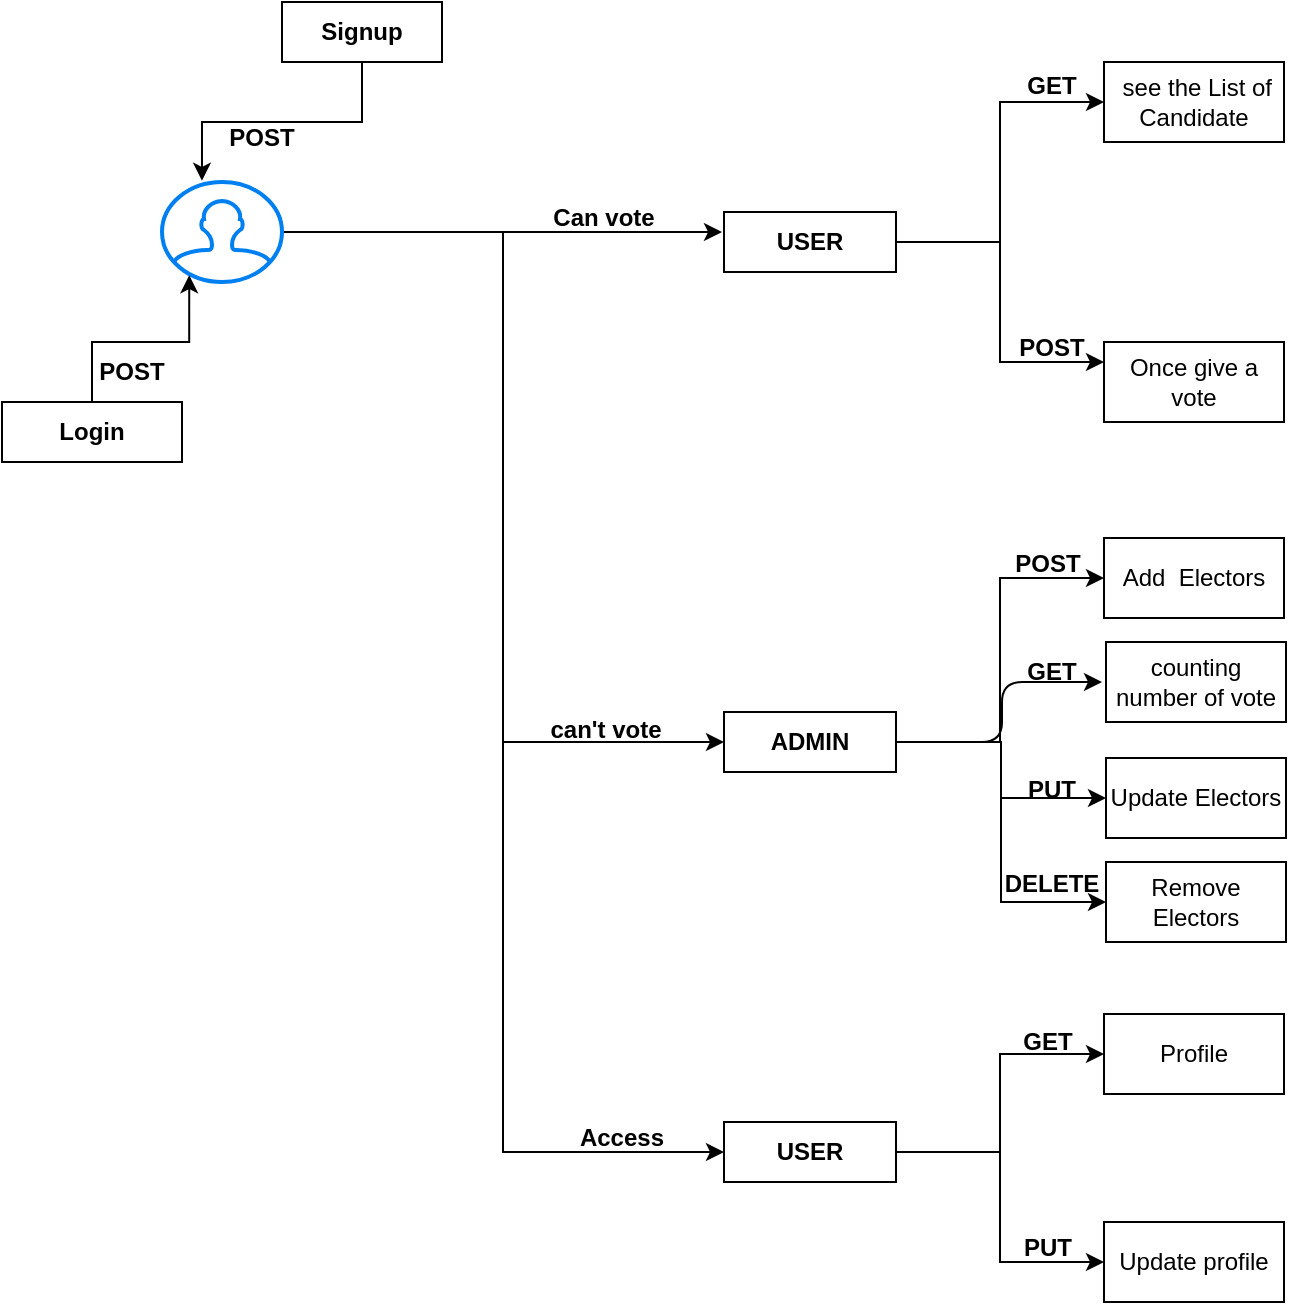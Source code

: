 <mxfile>
    <diagram name="Page-1" id="nosvu0AyGRX69jtiizFX">
        <mxGraphModel dx="1072" dy="495" grid="1" gridSize="10" guides="1" tooltips="1" connect="1" arrows="1" fold="1" page="1" pageScale="1" pageWidth="827" pageHeight="1169" math="0" shadow="0">
            <root>
                <mxCell id="0"/>
                <mxCell id="1" parent="0"/>
                <mxCell id="fRfLvCBnh6tqsYBlCXGP-31" style="edgeStyle=orthogonalEdgeStyle;rounded=0;orthogonalLoop=1;jettySize=auto;html=1;" parent="1" source="fRfLvCBnh6tqsYBlCXGP-1" edge="1">
                    <mxGeometry relative="1" as="geometry">
                        <mxPoint x="370" y="145" as="targetPoint"/>
                    </mxGeometry>
                </mxCell>
                <mxCell id="jY8dQLm_TUZT5QltA8kB-13" style="edgeStyle=orthogonalEdgeStyle;rounded=0;orthogonalLoop=1;jettySize=auto;html=1;entryX=0;entryY=0.5;entryDx=0;entryDy=0;" parent="1" source="fRfLvCBnh6tqsYBlCXGP-1" target="3" edge="1">
                    <mxGeometry relative="1" as="geometry"/>
                </mxCell>
                <mxCell id="jY8dQLm_TUZT5QltA8kB-14" style="edgeStyle=orthogonalEdgeStyle;rounded=0;orthogonalLoop=1;jettySize=auto;html=1;entryX=0;entryY=0.5;entryDx=0;entryDy=0;" parent="1" source="fRfLvCBnh6tqsYBlCXGP-1" target="fRfLvCBnh6tqsYBlCXGP-36" edge="1">
                    <mxGeometry relative="1" as="geometry"/>
                </mxCell>
                <mxCell id="fRfLvCBnh6tqsYBlCXGP-1" value="" style="html=1;verticalLabelPosition=bottom;align=center;labelBackgroundColor=#ffffff;verticalAlign=top;strokeWidth=2;strokeColor=#0080F0;shadow=0;dashed=0;shape=mxgraph.ios7.icons.user;" parent="1" vertex="1">
                    <mxGeometry x="90" y="120" width="60" height="50" as="geometry"/>
                </mxCell>
                <mxCell id="fRfLvCBnh6tqsYBlCXGP-2" value="&lt;b&gt;Signup&lt;/b&gt;" style="rounded=0;whiteSpace=wrap;html=1;" parent="1" vertex="1">
                    <mxGeometry x="150" y="30" width="80" height="30" as="geometry"/>
                </mxCell>
                <mxCell id="fRfLvCBnh6tqsYBlCXGP-3" value="&lt;b&gt;Login&lt;/b&gt;" style="rounded=0;whiteSpace=wrap;html=1;" parent="1" vertex="1">
                    <mxGeometry x="10" y="230" width="90" height="30" as="geometry"/>
                </mxCell>
                <mxCell id="fRfLvCBnh6tqsYBlCXGP-15" value="POST" style="text;html=1;align=center;verticalAlign=middle;whiteSpace=wrap;rounded=0;fillColor=none;fontStyle=1" parent="1" vertex="1">
                    <mxGeometry x="110" y="83" width="60" height="30" as="geometry"/>
                </mxCell>
                <mxCell id="fRfLvCBnh6tqsYBlCXGP-18" value="&lt;b&gt;POST&lt;/b&gt;" style="text;html=1;align=center;verticalAlign=middle;whiteSpace=wrap;rounded=0;" parent="1" vertex="1">
                    <mxGeometry x="45" y="200" width="60" height="30" as="geometry"/>
                </mxCell>
                <mxCell id="fRfLvCBnh6tqsYBlCXGP-28" style="edgeStyle=orthogonalEdgeStyle;rounded=0;orthogonalLoop=1;jettySize=auto;html=1;entryX=0;entryY=0.25;entryDx=0;entryDy=0;" parent="1" source="fRfLvCBnh6tqsYBlCXGP-19" target="fRfLvCBnh6tqsYBlCXGP-20" edge="1">
                    <mxGeometry relative="1" as="geometry"/>
                </mxCell>
                <mxCell id="fRfLvCBnh6tqsYBlCXGP-29" style="edgeStyle=orthogonalEdgeStyle;rounded=0;orthogonalLoop=1;jettySize=auto;html=1;entryX=0;entryY=0.5;entryDx=0;entryDy=0;" parent="1" source="fRfLvCBnh6tqsYBlCXGP-19" target="fRfLvCBnh6tqsYBlCXGP-22" edge="1">
                    <mxGeometry relative="1" as="geometry"/>
                </mxCell>
                <mxCell id="fRfLvCBnh6tqsYBlCXGP-19" value="&lt;b&gt;USER&lt;/b&gt;" style="rounded=0;whiteSpace=wrap;html=1;" parent="1" vertex="1">
                    <mxGeometry x="371" y="135" width="86" height="30" as="geometry"/>
                </mxCell>
                <mxCell id="fRfLvCBnh6tqsYBlCXGP-20" value="Once give a vote" style="rounded=0;whiteSpace=wrap;html=1;" parent="1" vertex="1">
                    <mxGeometry x="561" y="200" width="90" height="40" as="geometry"/>
                </mxCell>
                <mxCell id="fRfLvCBnh6tqsYBlCXGP-22" value="&amp;nbsp;see the List of Candidate" style="rounded=0;whiteSpace=wrap;html=1;" parent="1" vertex="1">
                    <mxGeometry x="561" y="60" width="90" height="40" as="geometry"/>
                </mxCell>
                <mxCell id="fRfLvCBnh6tqsYBlCXGP-32" value="&lt;b&gt;Can vote&lt;/b&gt;" style="text;html=1;align=center;verticalAlign=middle;whiteSpace=wrap;rounded=0;" parent="1" vertex="1">
                    <mxGeometry x="281" y="123" width="60" height="30" as="geometry"/>
                </mxCell>
                <mxCell id="fRfLvCBnh6tqsYBlCXGP-33" value="&lt;b&gt;POST&lt;/b&gt;" style="text;html=1;align=center;verticalAlign=middle;whiteSpace=wrap;rounded=0;" parent="1" vertex="1">
                    <mxGeometry x="500" y="188" width="70" height="30" as="geometry"/>
                </mxCell>
                <mxCell id="fRfLvCBnh6tqsYBlCXGP-35" value="&lt;b&gt;GET&lt;/b&gt;" style="text;html=1;align=center;verticalAlign=middle;whiteSpace=wrap;rounded=0;" parent="1" vertex="1">
                    <mxGeometry x="500" y="57" width="70" height="30" as="geometry"/>
                </mxCell>
                <mxCell id="fRfLvCBnh6tqsYBlCXGP-41" style="edgeStyle=orthogonalEdgeStyle;rounded=0;orthogonalLoop=1;jettySize=auto;html=1;entryX=0;entryY=0.5;entryDx=0;entryDy=0;" parent="1" source="fRfLvCBnh6tqsYBlCXGP-36" target="fRfLvCBnh6tqsYBlCXGP-39" edge="1">
                    <mxGeometry relative="1" as="geometry">
                        <Array as="points">
                            <mxPoint x="509" y="400"/>
                            <mxPoint x="509" y="318"/>
                        </Array>
                    </mxGeometry>
                </mxCell>
                <mxCell id="fRfLvCBnh6tqsYBlCXGP-42" style="edgeStyle=orthogonalEdgeStyle;rounded=0;orthogonalLoop=1;jettySize=auto;html=1;entryX=0;entryY=0.5;entryDx=0;entryDy=0;" parent="1" source="fRfLvCBnh6tqsYBlCXGP-36" target="fRfLvCBnh6tqsYBlCXGP-38" edge="1">
                    <mxGeometry relative="1" as="geometry"/>
                </mxCell>
                <mxCell id="fRfLvCBnh6tqsYBlCXGP-43" style="edgeStyle=orthogonalEdgeStyle;rounded=0;orthogonalLoop=1;jettySize=auto;html=1;entryX=0;entryY=0.5;entryDx=0;entryDy=0;" parent="1" source="fRfLvCBnh6tqsYBlCXGP-36" target="fRfLvCBnh6tqsYBlCXGP-37" edge="1">
                    <mxGeometry relative="1" as="geometry"/>
                </mxCell>
                <mxCell id="11" style="edgeStyle=none;html=1;" edge="1" parent="1" source="fRfLvCBnh6tqsYBlCXGP-36">
                    <mxGeometry relative="1" as="geometry">
                        <mxPoint x="560" y="370" as="targetPoint"/>
                        <Array as="points">
                            <mxPoint x="510" y="400"/>
                            <mxPoint x="510" y="370"/>
                        </Array>
                    </mxGeometry>
                </mxCell>
                <mxCell id="fRfLvCBnh6tqsYBlCXGP-36" value="&lt;b&gt;ADMIN&lt;/b&gt;" style="rounded=0;whiteSpace=wrap;html=1;" parent="1" vertex="1">
                    <mxGeometry x="371" y="385" width="86" height="30" as="geometry"/>
                </mxCell>
                <mxCell id="fRfLvCBnh6tqsYBlCXGP-37" value="Remove Electors" style="rounded=0;whiteSpace=wrap;html=1;" parent="1" vertex="1">
                    <mxGeometry x="562" y="460" width="90" height="40" as="geometry"/>
                </mxCell>
                <mxCell id="fRfLvCBnh6tqsYBlCXGP-38" value="Update Electors" style="rounded=0;whiteSpace=wrap;html=1;" parent="1" vertex="1">
                    <mxGeometry x="562" y="408" width="90" height="40" as="geometry"/>
                </mxCell>
                <mxCell id="fRfLvCBnh6tqsYBlCXGP-39" value="Add&amp;nbsp; Electors" style="rounded=0;whiteSpace=wrap;html=1;" parent="1" vertex="1">
                    <mxGeometry x="561" y="298" width="90" height="40" as="geometry"/>
                </mxCell>
                <mxCell id="fRfLvCBnh6tqsYBlCXGP-47" value="&lt;b&gt;DELETE&lt;/b&gt;" style="text;html=1;align=center;verticalAlign=middle;whiteSpace=wrap;rounded=0;" parent="1" vertex="1">
                    <mxGeometry x="500" y="456" width="70" height="30" as="geometry"/>
                </mxCell>
                <mxCell id="fRfLvCBnh6tqsYBlCXGP-48" value="&lt;b&gt;PUT&lt;/b&gt;" style="text;html=1;align=center;verticalAlign=middle;whiteSpace=wrap;rounded=0;" parent="1" vertex="1">
                    <mxGeometry x="500" y="409" width="70" height="30" as="geometry"/>
                </mxCell>
                <mxCell id="fRfLvCBnh6tqsYBlCXGP-49" value="&lt;b&gt;POST&lt;/b&gt;" style="text;html=1;align=center;verticalAlign=middle;whiteSpace=wrap;rounded=0;" parent="1" vertex="1">
                    <mxGeometry x="498" y="296" width="70" height="30" as="geometry"/>
                </mxCell>
                <mxCell id="fRfLvCBnh6tqsYBlCXGP-50" value="&lt;b&gt;can't vote&lt;/b&gt;" style="text;html=1;align=center;verticalAlign=middle;whiteSpace=wrap;rounded=0;" parent="1" vertex="1">
                    <mxGeometry x="282" y="379" width="60" height="30" as="geometry"/>
                </mxCell>
                <mxCell id="jY8dQLm_TUZT5QltA8kB-7" style="edgeStyle=orthogonalEdgeStyle;rounded=0;orthogonalLoop=1;jettySize=auto;html=1;entryX=0;entryY=0.5;entryDx=0;entryDy=0;" parent="1" source="3" target="4" edge="1">
                    <mxGeometry relative="1" as="geometry"/>
                </mxCell>
                <mxCell id="jY8dQLm_TUZT5QltA8kB-8" style="edgeStyle=orthogonalEdgeStyle;rounded=0;orthogonalLoop=1;jettySize=auto;html=1;entryX=0;entryY=0.5;entryDx=0;entryDy=0;" parent="1" source="3" target="6" edge="1">
                    <mxGeometry relative="1" as="geometry"/>
                </mxCell>
                <mxCell id="3" value="&lt;b&gt;USER&lt;/b&gt;" style="rounded=0;whiteSpace=wrap;html=1;" parent="1" vertex="1">
                    <mxGeometry x="371" y="590" width="86" height="30" as="geometry"/>
                </mxCell>
                <mxCell id="4" value="Profile" style="rounded=0;whiteSpace=wrap;html=1;" parent="1" vertex="1">
                    <mxGeometry x="561" y="536" width="90" height="40" as="geometry"/>
                </mxCell>
                <mxCell id="6" value="Update profile" style="rounded=0;whiteSpace=wrap;html=1;" parent="1" vertex="1">
                    <mxGeometry x="561" y="640" width="90" height="40" as="geometry"/>
                </mxCell>
                <mxCell id="jY8dQLm_TUZT5QltA8kB-15" value="&lt;b&gt;Access&lt;/b&gt;" style="text;html=1;align=center;verticalAlign=middle;whiteSpace=wrap;rounded=0;" parent="1" vertex="1">
                    <mxGeometry x="290" y="583" width="60" height="30" as="geometry"/>
                </mxCell>
                <mxCell id="jY8dQLm_TUZT5QltA8kB-16" value="&lt;b&gt;GET&lt;/b&gt;" style="text;html=1;align=center;verticalAlign=middle;whiteSpace=wrap;rounded=0;" parent="1" vertex="1">
                    <mxGeometry x="498" y="535" width="70" height="30" as="geometry"/>
                </mxCell>
                <mxCell id="jY8dQLm_TUZT5QltA8kB-17" value="&lt;b&gt;PUT&lt;/b&gt;" style="text;html=1;align=center;verticalAlign=middle;whiteSpace=wrap;rounded=0;" parent="1" vertex="1">
                    <mxGeometry x="498" y="638" width="70" height="30" as="geometry"/>
                </mxCell>
                <mxCell id="jY8dQLm_TUZT5QltA8kB-18" style="edgeStyle=orthogonalEdgeStyle;rounded=0;orthogonalLoop=1;jettySize=auto;html=1;entryX=0.227;entryY=0.932;entryDx=0;entryDy=0;entryPerimeter=0;" parent="1" source="fRfLvCBnh6tqsYBlCXGP-3" target="fRfLvCBnh6tqsYBlCXGP-1" edge="1">
                    <mxGeometry relative="1" as="geometry"/>
                </mxCell>
                <mxCell id="jY8dQLm_TUZT5QltA8kB-19" style="edgeStyle=orthogonalEdgeStyle;rounded=0;orthogonalLoop=1;jettySize=auto;html=1;entryX=0.333;entryY=-0.012;entryDx=0;entryDy=0;entryPerimeter=0;" parent="1" source="fRfLvCBnh6tqsYBlCXGP-2" target="fRfLvCBnh6tqsYBlCXGP-1" edge="1">
                    <mxGeometry relative="1" as="geometry"/>
                </mxCell>
                <mxCell id="8" value="counting number of vote" style="rounded=0;whiteSpace=wrap;html=1;" vertex="1" parent="1">
                    <mxGeometry x="562" y="350" width="90" height="40" as="geometry"/>
                </mxCell>
                <mxCell id="14" value="&lt;b&gt;GET&lt;/b&gt;" style="text;html=1;align=center;verticalAlign=middle;whiteSpace=wrap;rounded=0;" vertex="1" parent="1">
                    <mxGeometry x="500" y="350" width="70" height="30" as="geometry"/>
                </mxCell>
            </root>
        </mxGraphModel>
    </diagram>
</mxfile>